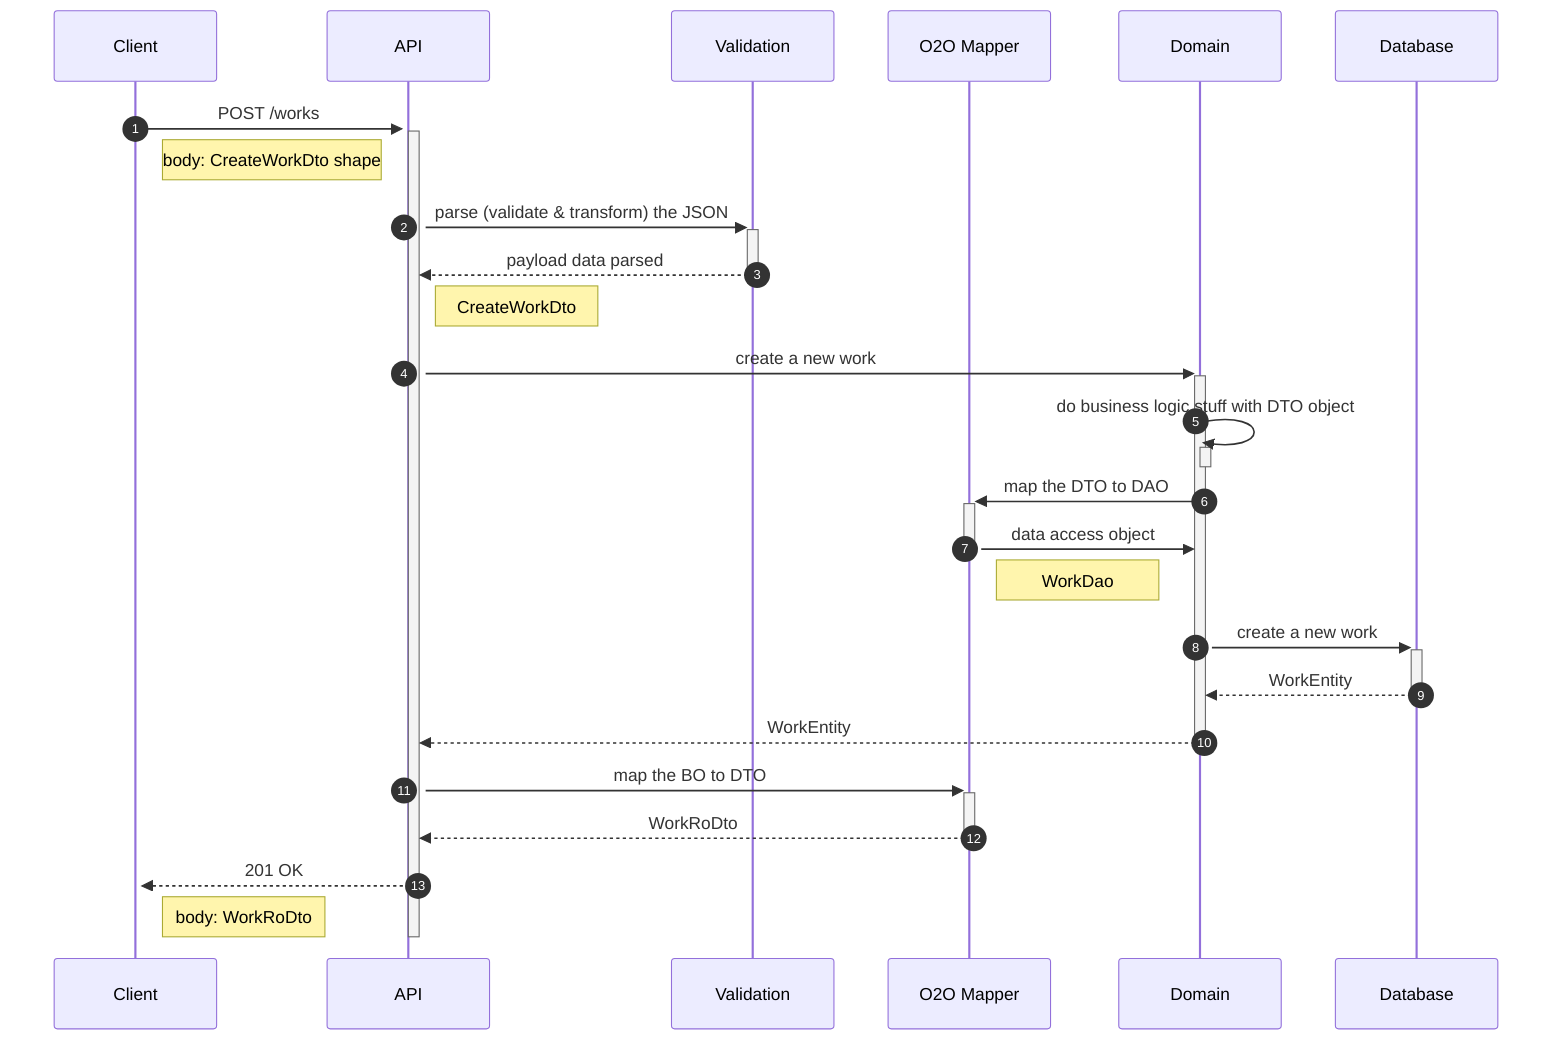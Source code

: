%%! spec: 23/11/2021

sequenceDiagram
    autonumber

    participant C as Client
    participant API as API # controller
    participant VL as Validation # using Joi
    participant M as O2O Mapper # using @automapper/nestjs
    participant App as Domain # service
    participant Db as Database # repository

    C ->>+ API : POST /works
    activate API
    Note right of C : body: CreateWorkDto shape

    API ->>+ VL : parse (validate & transform) the JSON
    VL -->>- API : payload data parsed
    Note right of API : CreateWorkDto

    API ->>+ App : create a new work

    App ->> App : do business logic stuff with DTO object
    activate App
    deactivate App

    App ->>+ M : map the DTO to DAO
    M ->>- App : data access object
    Note right of M: WorkDao

    App ->>+ Db : create a new work
    Db -->>- App : WorkEntity

    App -->>- API : WorkEntity
    API ->>+ M : map the BO to DTO
    M -->>- API : WorkRoDto

    API -->>+ C : 201 OK
    Note right of C : body: WorkRoDto

    deactivate API